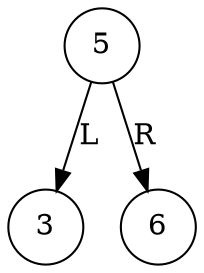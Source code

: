 digraph G{
node [shape=circle];
"1587415446448"[label="5"];
"1587415447200"[label="3"];
"1587415446640"[label="6"];
"1587415446448" -> "1587415447200" [label = "L"];
"1587415446448" -> "1587415446640" [label = "R"];
}

